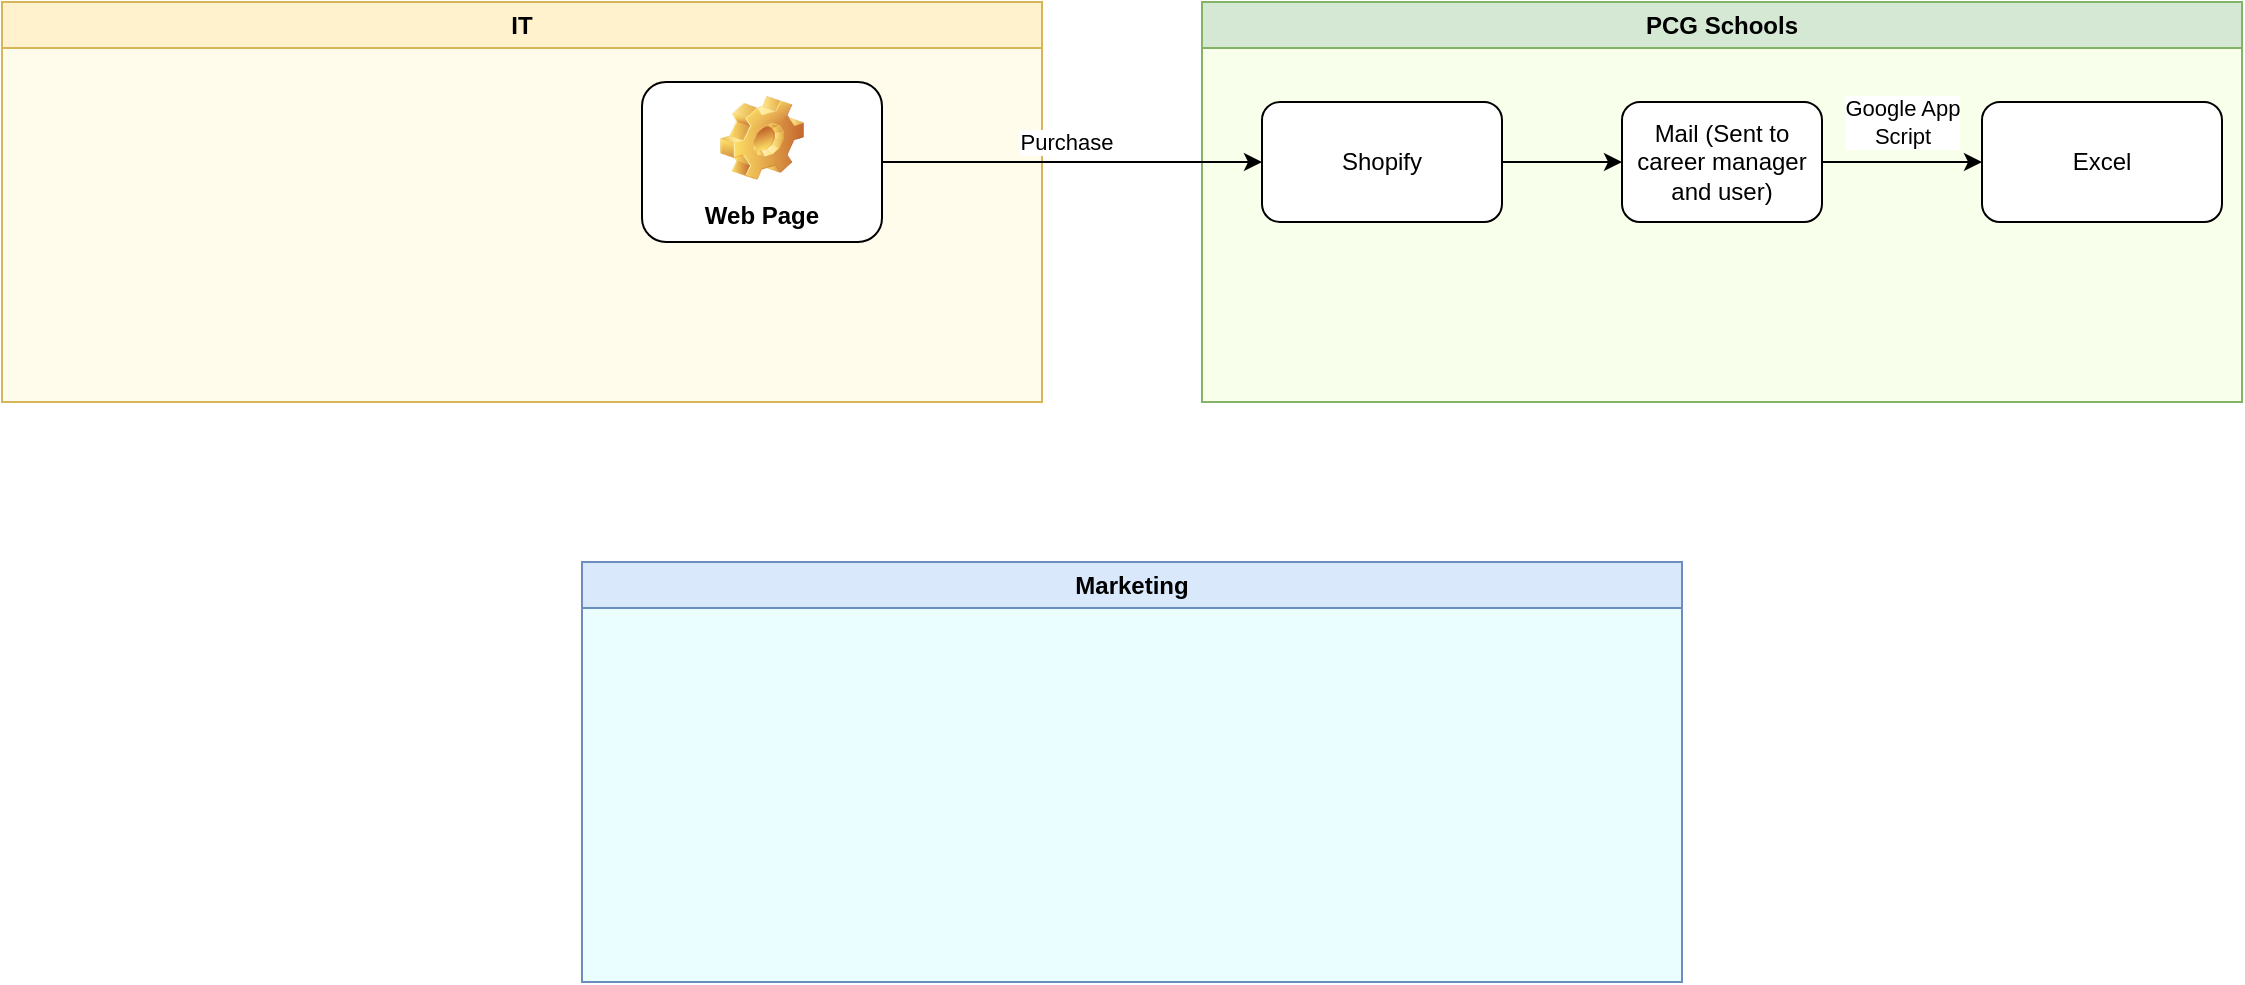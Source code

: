 <mxfile version="24.7.10">
  <diagram name="Page-1" id="5f0bae14-7c28-e335-631c-24af17079c00">
    <mxGraphModel dx="1272" dy="807" grid="1" gridSize="10" guides="1" tooltips="1" connect="1" arrows="1" fold="1" page="1" pageScale="1" pageWidth="1100" pageHeight="850" background="none" math="0" shadow="0">
      <root>
        <mxCell id="0" />
        <mxCell id="1" parent="0" />
        <mxCell id="k_oZZ-EDYuJYyAiTadYS-3" value="PCG Schools" style="swimlane;whiteSpace=wrap;html=1;fillColor=#d5e8d4;strokeColor=#82b366;swimlaneFillColor=#F8FFEB;" vertex="1" parent="1">
          <mxGeometry x="640" y="40" width="520" height="200" as="geometry" />
        </mxCell>
        <mxCell id="k_oZZ-EDYuJYyAiTadYS-16" value="" style="edgeStyle=orthogonalEdgeStyle;rounded=0;orthogonalLoop=1;jettySize=auto;html=1;" edge="1" parent="k_oZZ-EDYuJYyAiTadYS-3" source="k_oZZ-EDYuJYyAiTadYS-12" target="k_oZZ-EDYuJYyAiTadYS-15">
          <mxGeometry relative="1" as="geometry" />
        </mxCell>
        <mxCell id="k_oZZ-EDYuJYyAiTadYS-12" value="Shopify" style="rounded=1;whiteSpace=wrap;html=1;" vertex="1" parent="k_oZZ-EDYuJYyAiTadYS-3">
          <mxGeometry x="30" y="50" width="120" height="60" as="geometry" />
        </mxCell>
        <mxCell id="k_oZZ-EDYuJYyAiTadYS-19" value="" style="edgeStyle=orthogonalEdgeStyle;rounded=0;orthogonalLoop=1;jettySize=auto;html=1;" edge="1" parent="k_oZZ-EDYuJYyAiTadYS-3" source="k_oZZ-EDYuJYyAiTadYS-15" target="k_oZZ-EDYuJYyAiTadYS-18">
          <mxGeometry relative="1" as="geometry" />
        </mxCell>
        <mxCell id="k_oZZ-EDYuJYyAiTadYS-21" value="Google App&lt;div&gt;Script&lt;/div&gt;" style="edgeLabel;html=1;align=center;verticalAlign=middle;resizable=0;points=[];" vertex="1" connectable="0" parent="k_oZZ-EDYuJYyAiTadYS-19">
          <mxGeometry x="0.089" y="-2" relative="1" as="geometry">
            <mxPoint x="-4" y="-22" as="offset" />
          </mxGeometry>
        </mxCell>
        <mxCell id="k_oZZ-EDYuJYyAiTadYS-15" value="Mail (Sent to career manager and user)" style="rounded=1;whiteSpace=wrap;html=1;" vertex="1" parent="k_oZZ-EDYuJYyAiTadYS-3">
          <mxGeometry x="210" y="50" width="100" height="60" as="geometry" />
        </mxCell>
        <mxCell id="k_oZZ-EDYuJYyAiTadYS-18" value="&lt;div&gt;Excel&lt;/div&gt;" style="rounded=1;whiteSpace=wrap;html=1;" vertex="1" parent="k_oZZ-EDYuJYyAiTadYS-3">
          <mxGeometry x="390" y="50" width="120" height="60" as="geometry" />
        </mxCell>
        <mxCell id="k_oZZ-EDYuJYyAiTadYS-7" value="Marketing" style="swimlane;whiteSpace=wrap;html=1;fillColor=#dae8fc;strokeColor=#6c8ebf;swimlaneFillColor=#EBFEFF;" vertex="1" parent="1">
          <mxGeometry x="330" y="320" width="550" height="210" as="geometry" />
        </mxCell>
        <mxCell id="k_oZZ-EDYuJYyAiTadYS-8" value="IT" style="swimlane;whiteSpace=wrap;html=1;fillColor=#fff2cc;strokeColor=#d6b656;gradientColor=none;swimlaneFillColor=#FFFCEB;" vertex="1" parent="1">
          <mxGeometry x="40" y="40" width="520" height="200" as="geometry" />
        </mxCell>
        <mxCell id="k_oZZ-EDYuJYyAiTadYS-11" value="Web Page" style="label;whiteSpace=wrap;html=1;align=center;verticalAlign=bottom;spacingLeft=0;spacingBottom=4;imageAlign=center;imageVerticalAlign=top;image=img/clipart/Gear_128x128.png" vertex="1" parent="k_oZZ-EDYuJYyAiTadYS-8">
          <mxGeometry x="320" y="40" width="120" height="80" as="geometry" />
        </mxCell>
        <mxCell id="k_oZZ-EDYuJYyAiTadYS-13" style="edgeStyle=orthogonalEdgeStyle;rounded=0;orthogonalLoop=1;jettySize=auto;html=1;entryX=0;entryY=0.5;entryDx=0;entryDy=0;" edge="1" parent="1" source="k_oZZ-EDYuJYyAiTadYS-11" target="k_oZZ-EDYuJYyAiTadYS-12">
          <mxGeometry relative="1" as="geometry" />
        </mxCell>
        <mxCell id="k_oZZ-EDYuJYyAiTadYS-14" value="Purchase" style="edgeLabel;html=1;align=center;verticalAlign=middle;resizable=0;points=[];" vertex="1" connectable="0" parent="k_oZZ-EDYuJYyAiTadYS-13">
          <mxGeometry x="-0.03" y="-3" relative="1" as="geometry">
            <mxPoint y="-13" as="offset" />
          </mxGeometry>
        </mxCell>
      </root>
    </mxGraphModel>
  </diagram>
</mxfile>
